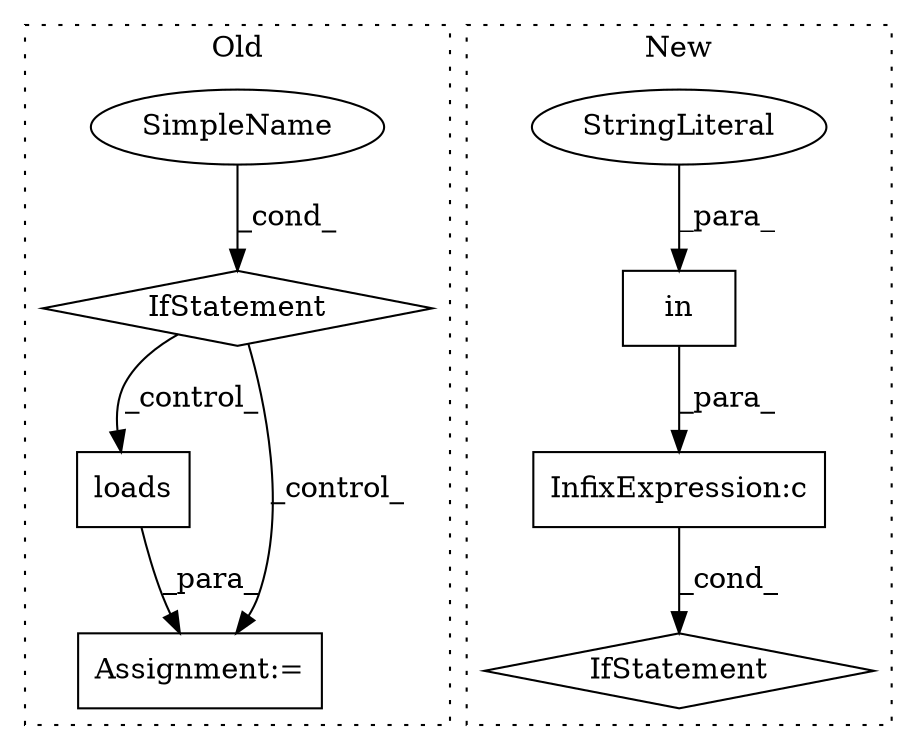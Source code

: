 digraph G {
subgraph cluster0 {
1 [label="loads" a="32" s="8099,8109" l="6,1" shape="box"];
5 [label="Assignment:=" a="7" s="8125" l="1" shape="box"];
6 [label="IfStatement" a="25" s="8016,8050" l="4,2" shape="diamond"];
7 [label="SimpleName" a="42" s="" l="" shape="ellipse"];
label = "Old";
style="dotted";
}
subgraph cluster1 {
2 [label="in" a="105" s="8564" l="10" shape="box"];
3 [label="IfStatement" a="25" s="8548,8575" l="4,2" shape="diamond"];
4 [label="StringLiteral" a="45" s="8564" l="4" shape="ellipse"];
8 [label="InfixExpression:c" a="27" s="8555" l="4" shape="box"];
label = "New";
style="dotted";
}
1 -> 5 [label="_para_"];
2 -> 8 [label="_para_"];
4 -> 2 [label="_para_"];
6 -> 1 [label="_control_"];
6 -> 5 [label="_control_"];
7 -> 6 [label="_cond_"];
8 -> 3 [label="_cond_"];
}